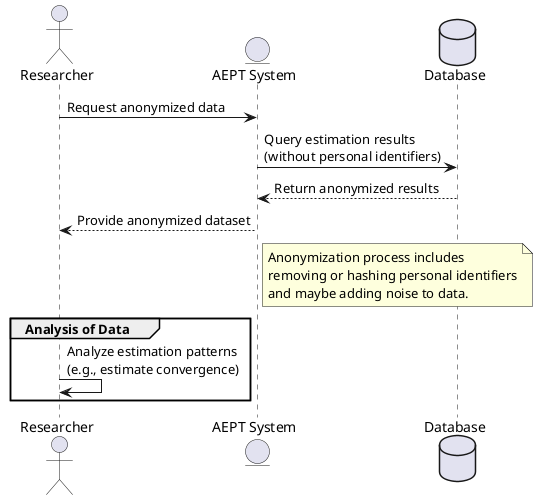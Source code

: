 @startuml
actor Researcher
entity "AEPT System" as AEPT
database "Database" as DB

Researcher -> AEPT : Request anonymized data
AEPT -> DB : Query estimation results\n(without personal identifiers)
DB --> AEPT : Return anonymized results
AEPT --> Researcher : Provide anonymized dataset

note right of AEPT : Anonymization process includes\nremoving or hashing personal identifiers\nand maybe adding noise to data.

group Analysis of Data
    Researcher -> Researcher : Analyze estimation patterns\n(e.g., estimate convergence)
end

@enduml